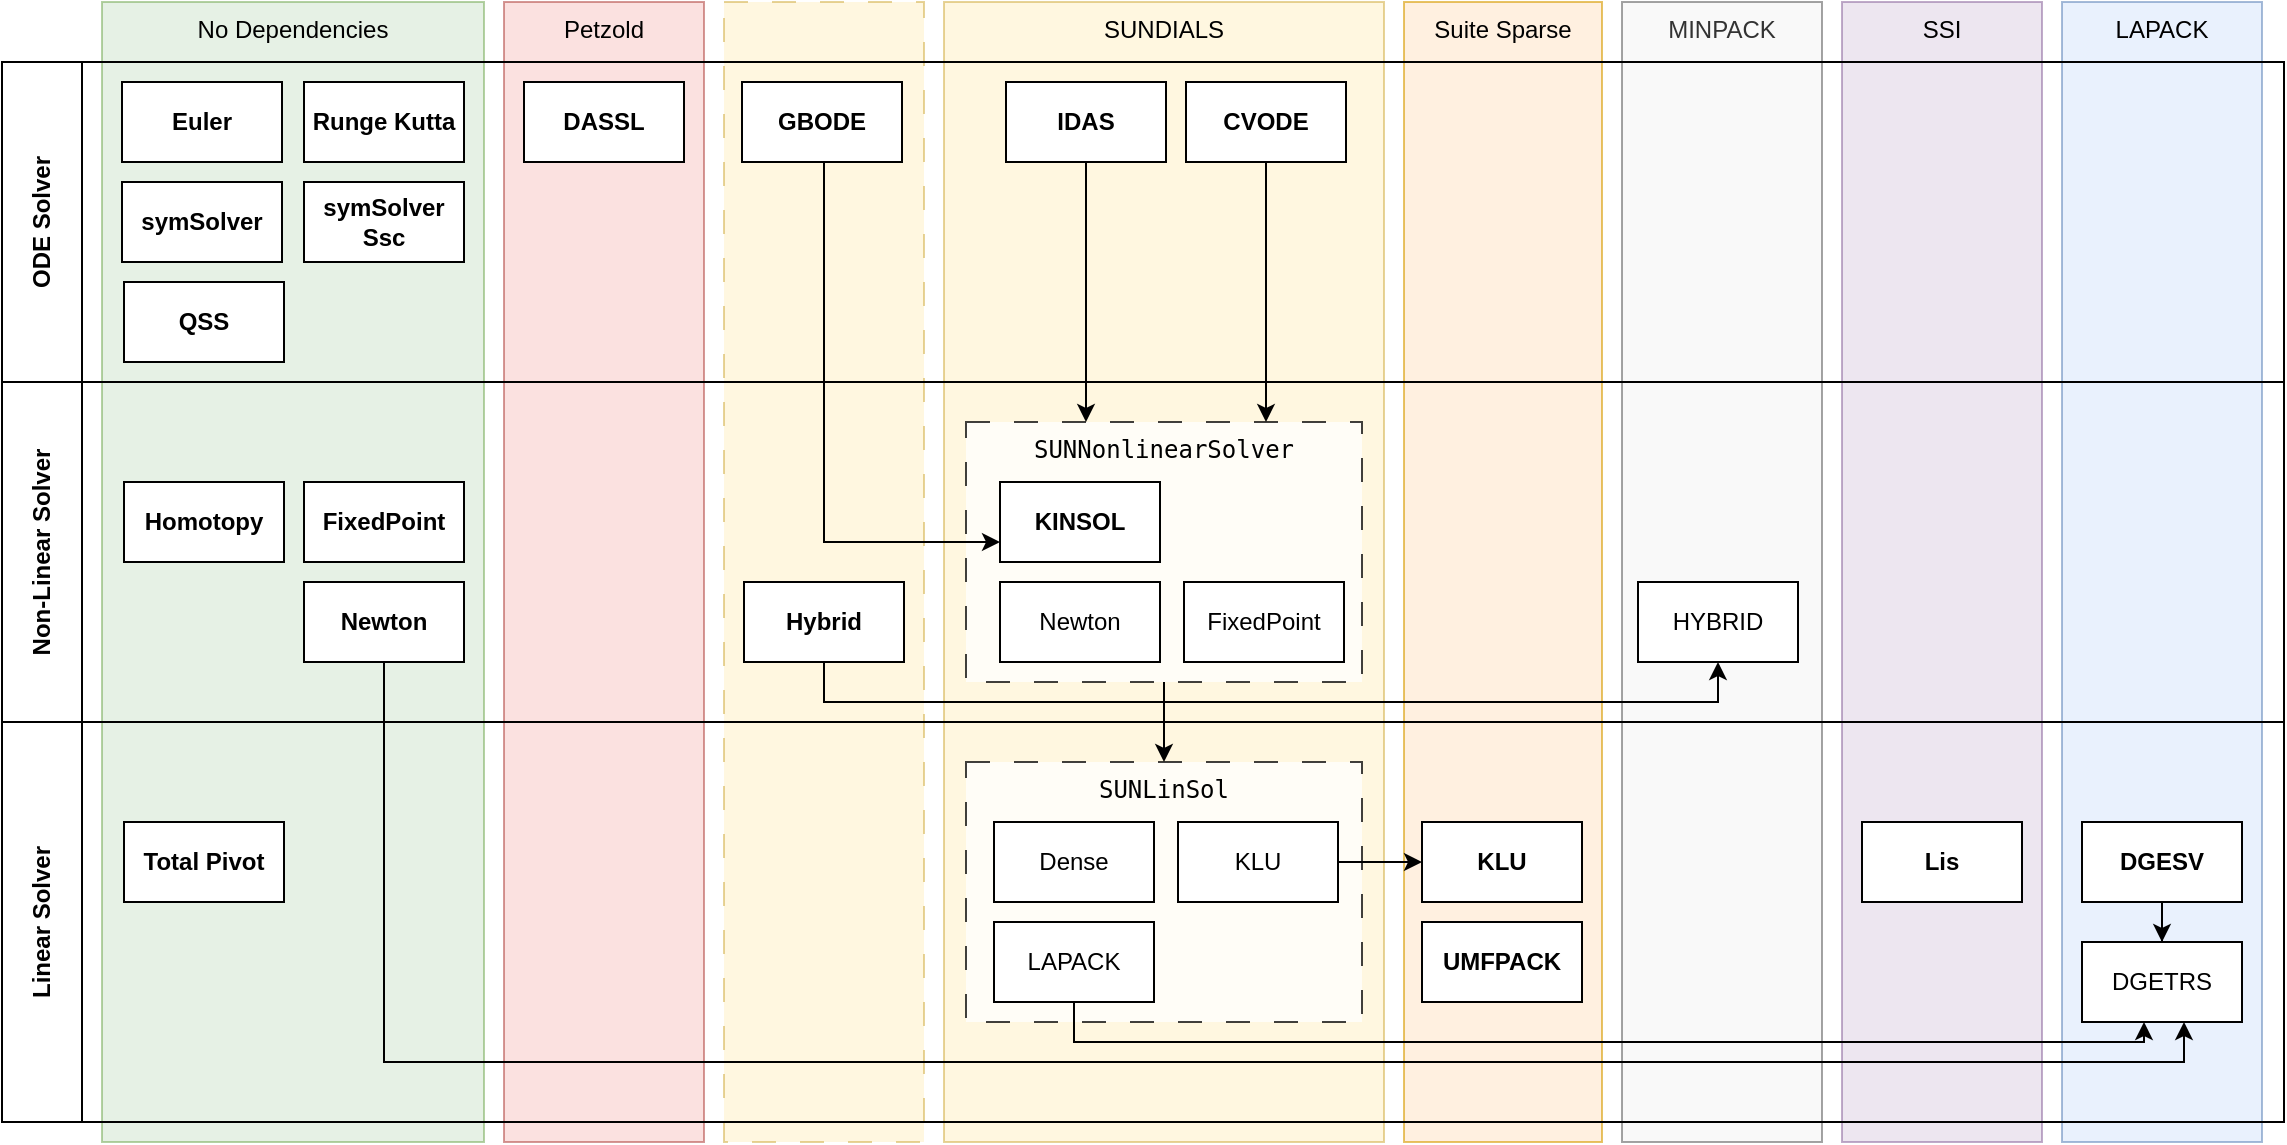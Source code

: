 <mxfile version="28.1.2">
  <diagram name="Seite-1" id="DR4MUnVHHsaWpGg1AG_Q">
    <mxGraphModel dx="1425" dy="1998" grid="1" gridSize="10" guides="1" tooltips="1" connect="1" arrows="1" fold="1" page="1" pageScale="1" pageWidth="827" pageHeight="1169" math="0" shadow="0">
      <root>
        <mxCell id="0" />
        <mxCell id="1" parent="0" />
        <mxCell id="OLEORHhMIxXnmYkuvq8G-1" value="MINPACK" style="rounded=0;whiteSpace=wrap;html=1;verticalAlign=top;fillColor=#f5f5f5;strokeColor=#666666;opacity=60;fontColor=#333333;" vertex="1" parent="1">
          <mxGeometry x="819" y="-1160" width="100" height="570" as="geometry" />
        </mxCell>
        <mxCell id="fMTvzNcV0Mz-k2nzS_J5-17" value="SSI" style="rounded=0;whiteSpace=wrap;html=1;verticalAlign=top;fillColor=#e1d5e7;strokeColor=#9673a6;opacity=60;" parent="1" vertex="1">
          <mxGeometry x="929" y="-1160" width="100" height="570" as="geometry" />
        </mxCell>
        <mxCell id="fMTvzNcV0Mz-k2nzS_J5-5" value="Petzold" style="rounded=0;whiteSpace=wrap;html=1;verticalAlign=top;fillColor=#f8cecc;strokeColor=#b85450;opacity=60;" parent="1" vertex="1">
          <mxGeometry x="260" y="-1160" width="100" height="570" as="geometry" />
        </mxCell>
        <mxCell id="DL42vKzp8nD3nBXhA-Hq-26" value="LAPACK" style="rounded=0;whiteSpace=wrap;html=1;verticalAlign=top;fillColor=#dae8fc;strokeColor=#6c8ebf;opacity=60;" parent="1" vertex="1">
          <mxGeometry x="1039" y="-1160" width="100" height="570" as="geometry" />
        </mxCell>
        <mxCell id="DL42vKzp8nD3nBXhA-Hq-24" value="" style="rounded=0;whiteSpace=wrap;html=1;opacity=60;strokeColor=#d6b656;align=center;verticalAlign=top;fontFamily=Helvetica;fontSize=12;fontColor=default;fillColor=#fff2cc;dashed=1;dashPattern=12 12;" parent="1" vertex="1">
          <mxGeometry x="370" y="-1160" width="100" height="570" as="geometry" />
        </mxCell>
        <mxCell id="DL42vKzp8nD3nBXhA-Hq-17" value="Suite Sparse" style="rounded=0;whiteSpace=wrap;html=1;verticalAlign=top;fillColor=#ffe6cc;strokeColor=#d79b00;opacity=60;" parent="1" vertex="1">
          <mxGeometry x="710" y="-1160" width="99" height="570" as="geometry" />
        </mxCell>
        <mxCell id="DL42vKzp8nD3nBXhA-Hq-16" value="No Dependencies" style="rounded=0;whiteSpace=wrap;html=1;verticalAlign=top;fillColor=#d5e8d4;strokeColor=#82b366;opacity=60;" parent="1" vertex="1">
          <mxGeometry x="59" y="-1160" width="191" height="570" as="geometry" />
        </mxCell>
        <mxCell id="DL42vKzp8nD3nBXhA-Hq-15" value="SUNDIALS" style="rounded=0;whiteSpace=wrap;html=1;verticalAlign=top;fillColor=#fff2cc;strokeColor=#d6b656;opacity=60;" parent="1" vertex="1">
          <mxGeometry x="480" y="-1160" width="220" height="570" as="geometry" />
        </mxCell>
        <mxCell id="DL42vKzp8nD3nBXhA-Hq-5" value="ODE Solver" style="swimlane;horizontal=0;whiteSpace=wrap;html=1;startSize=40;" parent="1" vertex="1">
          <mxGeometry x="9" y="-1130" width="1141" height="160" as="geometry" />
        </mxCell>
        <mxCell id="DL42vKzp8nD3nBXhA-Hq-6" value="IDAS" style="rounded=0;whiteSpace=wrap;html=1;fontStyle=1" parent="DL42vKzp8nD3nBXhA-Hq-5" vertex="1">
          <mxGeometry x="502" y="10" width="80" height="40" as="geometry" />
        </mxCell>
        <mxCell id="DL42vKzp8nD3nBXhA-Hq-7" value="CVODE" style="rounded=0;whiteSpace=wrap;html=1;fontStyle=1" parent="DL42vKzp8nD3nBXhA-Hq-5" vertex="1">
          <mxGeometry x="592" y="10" width="80" height="40" as="geometry" />
        </mxCell>
        <mxCell id="DL42vKzp8nD3nBXhA-Hq-8" value="GBODE" style="rounded=0;whiteSpace=wrap;html=1;fontStyle=1" parent="DL42vKzp8nD3nBXhA-Hq-5" vertex="1">
          <mxGeometry x="370" y="10" width="80" height="40" as="geometry" />
        </mxCell>
        <mxCell id="DL42vKzp8nD3nBXhA-Hq-9" value="Euler" style="rounded=0;whiteSpace=wrap;html=1;fontStyle=1" parent="DL42vKzp8nD3nBXhA-Hq-5" vertex="1">
          <mxGeometry x="60" y="10" width="80" height="40" as="geometry" />
        </mxCell>
        <mxCell id="fMTvzNcV0Mz-k2nzS_J5-4" value="DASSL" style="rounded=0;whiteSpace=wrap;html=1;fontStyle=1" parent="DL42vKzp8nD3nBXhA-Hq-5" vertex="1">
          <mxGeometry x="261" y="10" width="80" height="40" as="geometry" />
        </mxCell>
        <mxCell id="fMTvzNcV0Mz-k2nzS_J5-6" value="Runge Kutta" style="rounded=0;whiteSpace=wrap;html=1;fontStyle=1" parent="DL42vKzp8nD3nBXhA-Hq-5" vertex="1">
          <mxGeometry x="151" y="10" width="80" height="40" as="geometry" />
        </mxCell>
        <mxCell id="fMTvzNcV0Mz-k2nzS_J5-20" value="symSolver" style="rounded=0;whiteSpace=wrap;html=1;fontStyle=1" parent="DL42vKzp8nD3nBXhA-Hq-5" vertex="1">
          <mxGeometry x="60" y="60" width="80" height="40" as="geometry" />
        </mxCell>
        <mxCell id="fMTvzNcV0Mz-k2nzS_J5-21" value="symSolver&lt;div&gt;Ssc&lt;/div&gt;" style="rounded=0;whiteSpace=wrap;html=1;fontStyle=1" parent="DL42vKzp8nD3nBXhA-Hq-5" vertex="1">
          <mxGeometry x="151" y="60" width="80" height="40" as="geometry" />
        </mxCell>
        <mxCell id="DL42vKzp8nD3nBXhA-Hq-10" value="Non-Linear Solver" style="swimlane;horizontal=0;whiteSpace=wrap;html=1;startSize=40;" parent="1" vertex="1">
          <mxGeometry x="9" y="-970" width="1141" height="170" as="geometry" />
        </mxCell>
        <mxCell id="DL42vKzp8nD3nBXhA-Hq-42" value="&lt;code class=&quot;docutils literal notranslate&quot;&gt;SUNNonlinearSolver&lt;/code&gt;" style="rounded=0;whiteSpace=wrap;html=1;dashed=1;dashPattern=12 12;verticalAlign=top;opacity=75;" parent="DL42vKzp8nD3nBXhA-Hq-10" vertex="1">
          <mxGeometry x="482" y="20" width="198" height="130" as="geometry" />
        </mxCell>
        <mxCell id="DL42vKzp8nD3nBXhA-Hq-11" value="KINSOL" style="rounded=0;whiteSpace=wrap;html=1;fontStyle=1" parent="DL42vKzp8nD3nBXhA-Hq-10" vertex="1">
          <mxGeometry x="499" y="50" width="80" height="40" as="geometry" />
        </mxCell>
        <mxCell id="DL42vKzp8nD3nBXhA-Hq-44" value="Newton" style="rounded=0;whiteSpace=wrap;html=1;" parent="DL42vKzp8nD3nBXhA-Hq-10" vertex="1">
          <mxGeometry x="499" y="100" width="80" height="40" as="geometry" />
        </mxCell>
        <mxCell id="DL42vKzp8nD3nBXhA-Hq-51" value="FixedPoint" style="rounded=0;whiteSpace=wrap;html=1;" parent="DL42vKzp8nD3nBXhA-Hq-10" vertex="1">
          <mxGeometry x="591" y="100" width="80" height="40" as="geometry" />
        </mxCell>
        <mxCell id="fMTvzNcV0Mz-k2nzS_J5-11" value="Hybrid" style="rounded=0;whiteSpace=wrap;html=1;fontStyle=1" parent="DL42vKzp8nD3nBXhA-Hq-10" vertex="1">
          <mxGeometry x="371" y="100" width="80" height="40" as="geometry" />
        </mxCell>
        <mxCell id="fMTvzNcV0Mz-k2nzS_J5-7" value="Newton" style="rounded=0;whiteSpace=wrap;html=1;fontStyle=1" parent="DL42vKzp8nD3nBXhA-Hq-10" vertex="1">
          <mxGeometry x="151" y="100" width="80" height="40" as="geometry" />
        </mxCell>
        <mxCell id="fMTvzNcV0Mz-k2nzS_J5-25" value="Homotopy" style="rounded=0;whiteSpace=wrap;html=1;fontStyle=1" parent="DL42vKzp8nD3nBXhA-Hq-10" vertex="1">
          <mxGeometry x="61" y="50" width="80" height="40" as="geometry" />
        </mxCell>
        <mxCell id="fMTvzNcV0Mz-k2nzS_J5-28" value="FixedPoint" style="rounded=0;whiteSpace=wrap;html=1;fontStyle=1" parent="DL42vKzp8nD3nBXhA-Hq-10" vertex="1">
          <mxGeometry x="151" y="50" width="80" height="40" as="geometry" />
        </mxCell>
        <mxCell id="OLEORHhMIxXnmYkuvq8G-2" value="HYBRID" style="rounded=0;whiteSpace=wrap;html=1;" vertex="1" parent="DL42vKzp8nD3nBXhA-Hq-10">
          <mxGeometry x="818" y="100" width="80" height="40" as="geometry" />
        </mxCell>
        <mxCell id="OLEORHhMIxXnmYkuvq8G-3" style="edgeStyle=orthogonalEdgeStyle;rounded=0;orthogonalLoop=1;jettySize=auto;html=1;" edge="1" parent="DL42vKzp8nD3nBXhA-Hq-10" source="fMTvzNcV0Mz-k2nzS_J5-11" target="OLEORHhMIxXnmYkuvq8G-2">
          <mxGeometry relative="1" as="geometry">
            <Array as="points">
              <mxPoint x="411" y="160" />
              <mxPoint x="858" y="160" />
            </Array>
          </mxGeometry>
        </mxCell>
        <mxCell id="DL42vKzp8nD3nBXhA-Hq-18" value="Linear Solver" style="swimlane;horizontal=0;whiteSpace=wrap;html=1;startSize=40;" parent="1" vertex="1">
          <mxGeometry x="9" y="-800" width="1141" height="200" as="geometry" />
        </mxCell>
        <mxCell id="DL42vKzp8nD3nBXhA-Hq-23" value="KLU" style="rounded=0;whiteSpace=wrap;html=1;fontStyle=1" parent="DL42vKzp8nD3nBXhA-Hq-18" vertex="1">
          <mxGeometry x="710" y="50" width="80" height="40" as="geometry" />
        </mxCell>
        <mxCell id="DL42vKzp8nD3nBXhA-Hq-27" value="DGETRS" style="rounded=0;whiteSpace=wrap;html=1;" parent="DL42vKzp8nD3nBXhA-Hq-18" vertex="1">
          <mxGeometry x="1040" y="110" width="80" height="40" as="geometry" />
        </mxCell>
        <mxCell id="DL42vKzp8nD3nBXhA-Hq-43" value="&lt;code class=&quot;docutils literal notranslate&quot;&gt;SUNLinSol&lt;/code&gt;" style="rounded=0;whiteSpace=wrap;html=1;dashed=1;dashPattern=12 12;verticalAlign=top;opacity=75;" parent="DL42vKzp8nD3nBXhA-Hq-18" vertex="1">
          <mxGeometry x="482" y="20" width="198" height="130" as="geometry" />
        </mxCell>
        <mxCell id="DL42vKzp8nD3nBXhA-Hq-48" value="Dense" style="rounded=0;whiteSpace=wrap;html=1;" parent="DL42vKzp8nD3nBXhA-Hq-18" vertex="1">
          <mxGeometry x="496" y="50" width="80" height="40" as="geometry" />
        </mxCell>
        <mxCell id="DL42vKzp8nD3nBXhA-Hq-56" value="LAPACK" style="rounded=0;whiteSpace=wrap;html=1;" parent="DL42vKzp8nD3nBXhA-Hq-18" vertex="1">
          <mxGeometry x="496" y="100" width="80" height="40" as="geometry" />
        </mxCell>
        <mxCell id="OLEORHhMIxXnmYkuvq8G-5" style="edgeStyle=orthogonalEdgeStyle;rounded=0;orthogonalLoop=1;jettySize=auto;html=1;" edge="1" parent="DL42vKzp8nD3nBXhA-Hq-18" source="DL42vKzp8nD3nBXhA-Hq-57" target="DL42vKzp8nD3nBXhA-Hq-23">
          <mxGeometry relative="1" as="geometry" />
        </mxCell>
        <mxCell id="DL42vKzp8nD3nBXhA-Hq-57" value="KLU" style="rounded=0;whiteSpace=wrap;html=1;" parent="DL42vKzp8nD3nBXhA-Hq-18" vertex="1">
          <mxGeometry x="588" y="50" width="80" height="40" as="geometry" />
        </mxCell>
        <mxCell id="DL42vKzp8nD3nBXhA-Hq-60" style="edgeStyle=orthogonalEdgeStyle;rounded=0;orthogonalLoop=1;jettySize=auto;html=1;" parent="DL42vKzp8nD3nBXhA-Hq-18" source="DL42vKzp8nD3nBXhA-Hq-56" target="DL42vKzp8nD3nBXhA-Hq-27" edge="1">
          <mxGeometry relative="1" as="geometry">
            <Array as="points">
              <mxPoint x="536" y="160" />
              <mxPoint x="1071" y="160" />
            </Array>
          </mxGeometry>
        </mxCell>
        <mxCell id="fMTvzNcV0Mz-k2nzS_J5-14" style="edgeStyle=orthogonalEdgeStyle;rounded=0;orthogonalLoop=1;jettySize=auto;html=1;" parent="DL42vKzp8nD3nBXhA-Hq-18" source="fMTvzNcV0Mz-k2nzS_J5-12" target="DL42vKzp8nD3nBXhA-Hq-27" edge="1">
          <mxGeometry relative="1" as="geometry" />
        </mxCell>
        <mxCell id="fMTvzNcV0Mz-k2nzS_J5-12" value="DGESV" style="rounded=0;whiteSpace=wrap;html=1;fontStyle=1" parent="DL42vKzp8nD3nBXhA-Hq-18" vertex="1">
          <mxGeometry x="1040" y="50" width="80" height="40" as="geometry" />
        </mxCell>
        <mxCell id="fMTvzNcV0Mz-k2nzS_J5-19" value="Total Pivot" style="rounded=0;whiteSpace=wrap;html=1;fontStyle=1" parent="DL42vKzp8nD3nBXhA-Hq-18" vertex="1">
          <mxGeometry x="61" y="50" width="80" height="40" as="geometry" />
        </mxCell>
        <mxCell id="fMTvzNcV0Mz-k2nzS_J5-15" value="UMFPACK" style="rounded=0;whiteSpace=wrap;html=1;fontStyle=1" parent="DL42vKzp8nD3nBXhA-Hq-18" vertex="1">
          <mxGeometry x="710" y="100" width="80" height="40" as="geometry" />
        </mxCell>
        <mxCell id="fMTvzNcV0Mz-k2nzS_J5-18" value="Lis" style="rounded=0;whiteSpace=wrap;html=1;fontStyle=1" parent="DL42vKzp8nD3nBXhA-Hq-18" vertex="1">
          <mxGeometry x="930" y="50" width="80" height="40" as="geometry" />
        </mxCell>
        <mxCell id="DL42vKzp8nD3nBXhA-Hq-45" style="edgeStyle=orthogonalEdgeStyle;rounded=0;orthogonalLoop=1;jettySize=auto;html=1;" parent="1" source="DL42vKzp8nD3nBXhA-Hq-6" target="DL42vKzp8nD3nBXhA-Hq-42" edge="1">
          <mxGeometry relative="1" as="geometry">
            <Array as="points">
              <mxPoint x="551" y="-960" />
              <mxPoint x="551" y="-960" />
            </Array>
          </mxGeometry>
        </mxCell>
        <mxCell id="DL42vKzp8nD3nBXhA-Hq-46" style="edgeStyle=orthogonalEdgeStyle;rounded=0;orthogonalLoop=1;jettySize=auto;html=1;" parent="1" source="DL42vKzp8nD3nBXhA-Hq-7" target="DL42vKzp8nD3nBXhA-Hq-42" edge="1">
          <mxGeometry relative="1" as="geometry">
            <Array as="points">
              <mxPoint x="641" y="-960" />
              <mxPoint x="641" y="-960" />
            </Array>
          </mxGeometry>
        </mxCell>
        <mxCell id="fMTvzNcV0Mz-k2nzS_J5-3" style="edgeStyle=orthogonalEdgeStyle;rounded=0;orthogonalLoop=1;jettySize=auto;html=1;" parent="1" source="DL42vKzp8nD3nBXhA-Hq-42" target="DL42vKzp8nD3nBXhA-Hq-43" edge="1">
          <mxGeometry relative="1" as="geometry" />
        </mxCell>
        <mxCell id="fMTvzNcV0Mz-k2nzS_J5-22" value="QSS" style="rounded=0;whiteSpace=wrap;html=1;fontStyle=1" parent="1" vertex="1">
          <mxGeometry x="70" y="-1020" width="80" height="40" as="geometry" />
        </mxCell>
        <mxCell id="fMTvzNcV0Mz-k2nzS_J5-24" style="edgeStyle=orthogonalEdgeStyle;rounded=0;orthogonalLoop=1;jettySize=auto;html=1;" parent="1" source="DL42vKzp8nD3nBXhA-Hq-8" target="DL42vKzp8nD3nBXhA-Hq-11" edge="1">
          <mxGeometry relative="1" as="geometry">
            <Array as="points">
              <mxPoint x="420" y="-890" />
            </Array>
          </mxGeometry>
        </mxCell>
        <mxCell id="fMTvzNcV0Mz-k2nzS_J5-27" style="edgeStyle=orthogonalEdgeStyle;rounded=0;orthogonalLoop=1;jettySize=auto;html=1;" parent="1" source="fMTvzNcV0Mz-k2nzS_J5-7" target="DL42vKzp8nD3nBXhA-Hq-27" edge="1">
          <mxGeometry relative="1" as="geometry">
            <Array as="points">
              <mxPoint x="200" y="-630" />
              <mxPoint x="1100" y="-630" />
            </Array>
          </mxGeometry>
        </mxCell>
      </root>
    </mxGraphModel>
  </diagram>
</mxfile>
